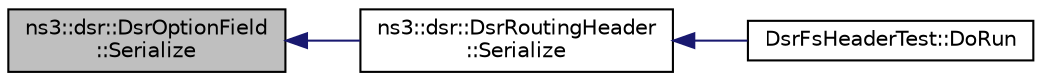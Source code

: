 digraph "ns3::dsr::DsrOptionField::Serialize"
{
  edge [fontname="Helvetica",fontsize="10",labelfontname="Helvetica",labelfontsize="10"];
  node [fontname="Helvetica",fontsize="10",shape=record];
  rankdir="LR";
  Node1 [label="ns3::dsr::DsrOptionField\l::Serialize",height=0.2,width=0.4,color="black", fillcolor="grey75", style="filled", fontcolor="black"];
  Node1 -> Node2 [dir="back",color="midnightblue",fontsize="10",style="solid"];
  Node2 [label="ns3::dsr::DsrRoutingHeader\l::Serialize",height=0.2,width=0.4,color="black", fillcolor="white", style="filled",URL="$dd/d47/classns3_1_1dsr_1_1DsrRoutingHeader.html#aab7d92809ad6ad560f4297653e7ae2cc",tooltip="Serialize the packet. "];
  Node2 -> Node3 [dir="back",color="midnightblue",fontsize="10",style="solid"];
  Node3 [label="DsrFsHeaderTest::DoRun",height=0.2,width=0.4,color="black", fillcolor="white", style="filled",URL="$df/d37/classDsrFsHeaderTest.html#ac2495c11d1b567cebc81c0b0668f88b6",tooltip="Implementation to actually run this TestCase. "];
}
